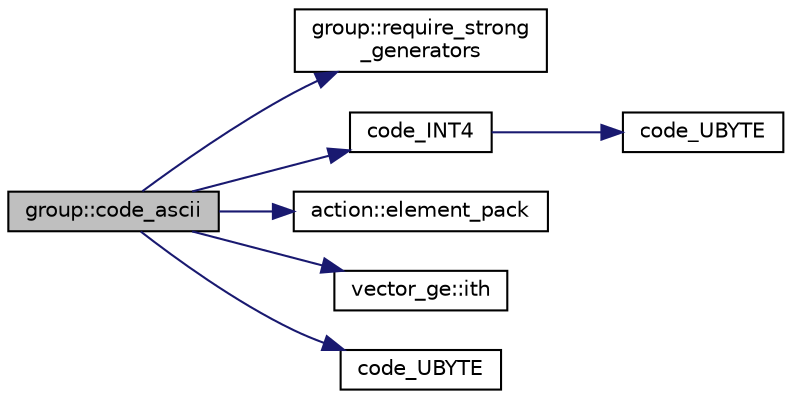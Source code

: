 digraph "group::code_ascii"
{
  edge [fontname="Helvetica",fontsize="10",labelfontname="Helvetica",labelfontsize="10"];
  node [fontname="Helvetica",fontsize="10",shape=record];
  rankdir="LR";
  Node31 [label="group::code_ascii",height=0.2,width=0.4,color="black", fillcolor="grey75", style="filled", fontcolor="black"];
  Node31 -> Node32 [color="midnightblue",fontsize="10",style="solid",fontname="Helvetica"];
  Node32 [label="group::require_strong\l_generators",height=0.2,width=0.4,color="black", fillcolor="white", style="filled",URL="$d1/db7/classgroup.html#adfc3de74ab859ba6dba668b50efaf392"];
  Node31 -> Node33 [color="midnightblue",fontsize="10",style="solid",fontname="Helvetica"];
  Node33 [label="code_INT4",height=0.2,width=0.4,color="black", fillcolor="white", style="filled",URL="$d5/db4/io__and__os_8h.html#a77bf7a59ce7634a3328237f863fd1251"];
  Node33 -> Node34 [color="midnightblue",fontsize="10",style="solid",fontname="Helvetica"];
  Node34 [label="code_UBYTE",height=0.2,width=0.4,color="black", fillcolor="white", style="filled",URL="$d4/d74/util_8_c.html#ab19ac74b5d294f8f631cf9280c38dfd6"];
  Node31 -> Node35 [color="midnightblue",fontsize="10",style="solid",fontname="Helvetica"];
  Node35 [label="action::element_pack",height=0.2,width=0.4,color="black", fillcolor="white", style="filled",URL="$d2/d86/classaction.html#a48a10a87c09b4b37c36eac1180884140"];
  Node31 -> Node36 [color="midnightblue",fontsize="10",style="solid",fontname="Helvetica"];
  Node36 [label="vector_ge::ith",height=0.2,width=0.4,color="black", fillcolor="white", style="filled",URL="$d4/d6e/classvector__ge.html#a1ff002e8b746a9beb119d57dcd4a15ff"];
  Node31 -> Node37 [color="midnightblue",fontsize="10",style="solid",fontname="Helvetica"];
  Node37 [label="code_UBYTE",height=0.2,width=0.4,color="black", fillcolor="white", style="filled",URL="$d5/db4/io__and__os_8h.html#ab19ac74b5d294f8f631cf9280c38dfd6"];
}
